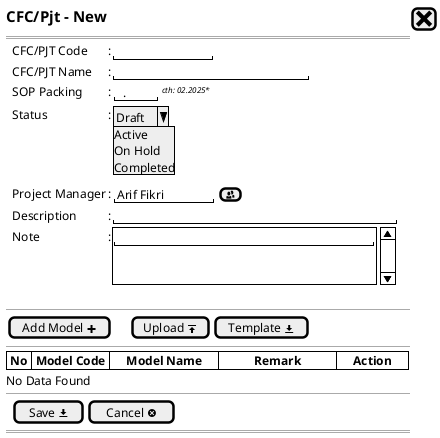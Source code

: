 @startsalt
{
  <size:15><b>CFC/Pjt - New|[<size:25><&x>]|*
  ==
  {
    .|CFC/PJT Code       |: |"            "|*
    .|CFC/PJT Name       |: |"                        "|*
    .|SOP Packing        |: {"  .  "| | <size:8><i>cth: 02.2025* }
    .|Status             |: |{| ^Draft^Active^On Hold^Completed^ }|*
    .
    .
    .
    .|Project Manager    |: {|" Arif Fikri "|[<&people>]|}*
    .|Description        |: |"                                   "|*
    .|Note               |: {SI|"                                "
    .
    .|}*
  }
  .
  --
  {
    [Add Model <&plus>]|.|.|.|[Upload <&data-transfer-upload>]| [Template <&data-transfer-download>]|*
  }
  --
  {#
    | <b>No | <b>Model Code |     <b>Model Name     |           <b>Remark           |<b>     Action     |*|*|*
  }
  No Data Found
  --
  {
  .|[ Save <&data-transfer-download>] |  [Cancel <&circle-x> ]|*
  }
==
}
@endsalt